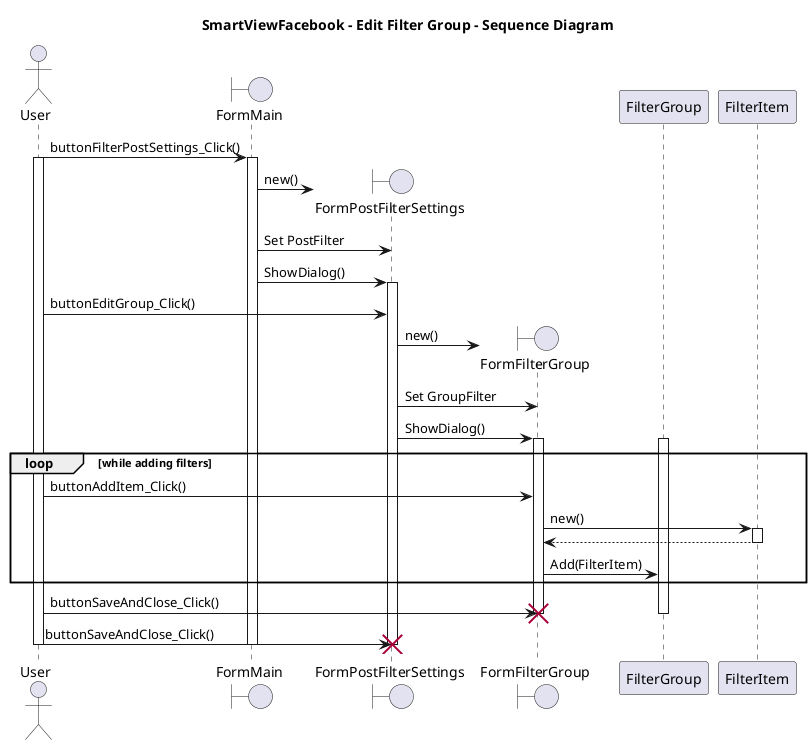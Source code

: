 @startuml

title "SmartViewFacebook - Edit Filter Group - Sequence Diagram"

actor User
boundary FormMain

User -> FormMain: buttonFilterPostSettings_Click()
activate User
activate FormMain

create boundary FormPostFilterSettings
FormMain -> FormPostFilterSettings: new()
FormMain -> FormPostFilterSettings: Set PostFilter
FormMain -> FormPostFilterSettings: ShowDialog()
activate FormPostFilterSettings

User -> FormPostFilterSettings: buttonEditGroup_Click()

create boundary FormFilterGroup

FormPostFilterSettings -> FormFilterGroup: new()
FormPostFilterSettings -> FormFilterGroup: Set GroupFilter
FormPostFilterSettings -> FormFilterGroup: ShowDialog()
activate FormFilterGroup


activate FilterGroup
loop while adding filters
    User -> FormFilterGroup: buttonAddItem_Click()
    FormFilterGroup -> FilterItem: new()
    activate FilterItem
    FilterItem --> FormFilterGroup
    deactivate FilterItem
    FormFilterGroup -> FilterGroup: Add(FilterItem)
end
User -> FormFilterGroup: buttonSaveAndClose_Click()
deactivate FilterGroup
destroy FormFilterGroup
User -> FormPostFilterSettings: buttonSaveAndClose_Click()
destroy FormPostFilterSettings
deactivate FormMain
deactivate User

@enduml